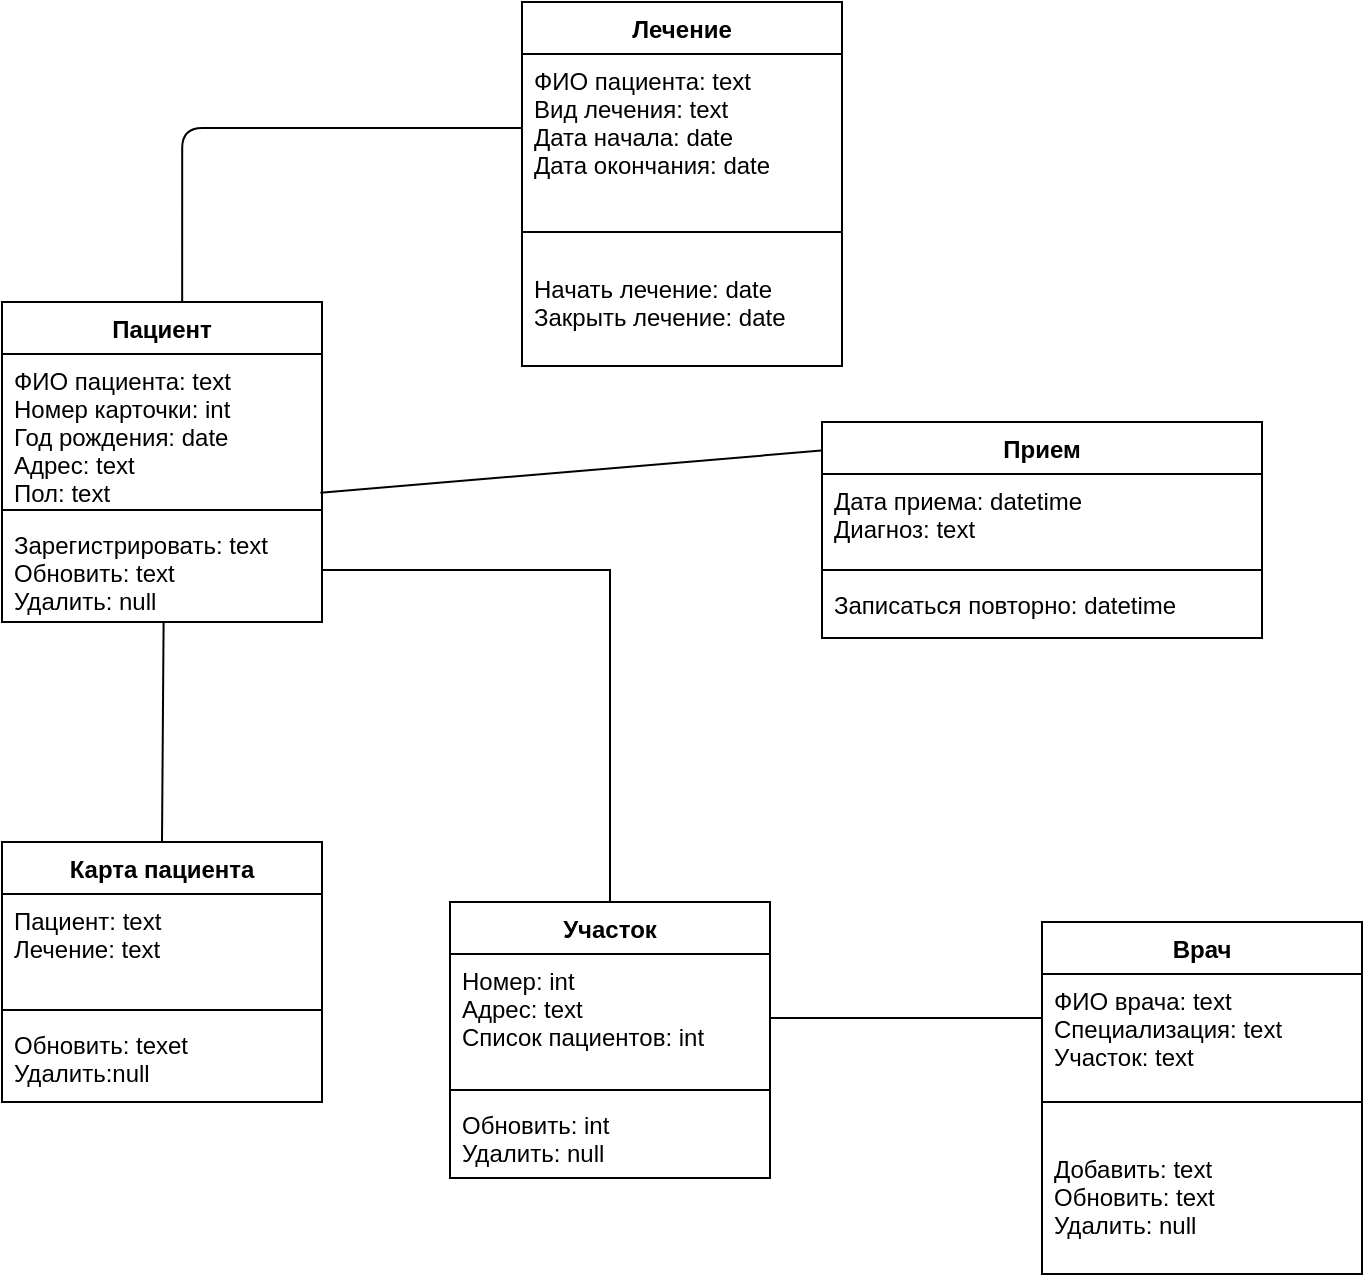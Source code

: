 <mxfile version="14.1.1" type="github">
  <diagram id="OhtHKVrL0nnKopMcmY72" name="Page-1">
    <mxGraphModel dx="748" dy="426" grid="1" gridSize="10" guides="1" tooltips="1" connect="1" arrows="1" fold="1" page="1" pageScale="1" pageWidth="827" pageHeight="1169" math="0" shadow="0">
      <root>
        <mxCell id="0" />
        <mxCell id="1" parent="0" />
        <mxCell id="2mTgwutv4SFY01zLwJAk-33" value="" style="endArrow=none;endFill=0;endSize=12;html=1;exitX=0.563;exitY=0;exitDx=0;exitDy=0;entryX=0;entryY=0.5;entryDx=0;entryDy=0;startArrow=none;startFill=0;sketch=0;edgeStyle=orthogonalEdgeStyle;exitPerimeter=0;" parent="1" source="2mTgwutv4SFY01zLwJAk-7" target="2mTgwutv4SFY01zLwJAk-22" edge="1">
          <mxGeometry width="160" relative="1" as="geometry">
            <mxPoint x="330" y="200" as="sourcePoint" />
            <mxPoint x="490" y="200" as="targetPoint" />
          </mxGeometry>
        </mxCell>
        <mxCell id="2mTgwutv4SFY01zLwJAk-39" value="" style="endArrow=none;endFill=0;endSize=12;html=1;exitX=0.5;exitY=0;exitDx=0;exitDy=0;entryX=0.505;entryY=1.004;entryDx=0;entryDy=0;entryPerimeter=0;" parent="1" source="2mTgwutv4SFY01zLwJAk-34" target="2mTgwutv4SFY01zLwJAk-10" edge="1">
          <mxGeometry width="160" relative="1" as="geometry">
            <mxPoint x="330" y="200" as="sourcePoint" />
            <mxPoint x="490" y="200" as="targetPoint" />
          </mxGeometry>
        </mxCell>
        <mxCell id="2mTgwutv4SFY01zLwJAk-50" value="" style="endArrow=none;endFill=0;endSize=12;html=1;entryX=0;entryY=0.5;entryDx=0;entryDy=0;exitX=1;exitY=0.5;exitDx=0;exitDy=0;" parent="1" source="TXsVOiQQEkHrG9GgxMM1-3" target="2mTgwutv4SFY01zLwJAk-45" edge="1">
          <mxGeometry width="160" relative="1" as="geometry">
            <mxPoint x="420" y="492" as="sourcePoint" />
            <mxPoint x="490" y="400" as="targetPoint" />
          </mxGeometry>
        </mxCell>
        <mxCell id="2mTgwutv4SFY01zLwJAk-34" value="Карта пациента" style="swimlane;fontStyle=1;align=center;verticalAlign=top;childLayout=stackLayout;horizontal=1;startSize=26;horizontalStack=0;resizeParent=1;resizeParentMax=0;resizeLast=0;collapsible=1;marginBottom=0;" parent="1" vertex="1">
          <mxGeometry x="30" y="440" width="160" height="130" as="geometry" />
        </mxCell>
        <mxCell id="2mTgwutv4SFY01zLwJAk-35" value="Пациент: text&#xa;Лечение: text" style="text;strokeColor=none;fillColor=none;align=left;verticalAlign=top;spacingLeft=4;spacingRight=4;overflow=hidden;rotatable=0;points=[[0,0.5],[1,0.5]];portConstraint=eastwest;" parent="2mTgwutv4SFY01zLwJAk-34" vertex="1">
          <mxGeometry y="26" width="160" height="54" as="geometry" />
        </mxCell>
        <mxCell id="2mTgwutv4SFY01zLwJAk-36" value="" style="line;strokeWidth=1;fillColor=none;align=left;verticalAlign=middle;spacingTop=-1;spacingLeft=3;spacingRight=3;rotatable=0;labelPosition=right;points=[];portConstraint=eastwest;" parent="2mTgwutv4SFY01zLwJAk-34" vertex="1">
          <mxGeometry y="80" width="160" height="8" as="geometry" />
        </mxCell>
        <mxCell id="2mTgwutv4SFY01zLwJAk-37" value="Обновить: texet&#xa;Удалить:null" style="text;strokeColor=none;fillColor=none;align=left;verticalAlign=top;spacingLeft=4;spacingRight=4;overflow=hidden;rotatable=0;points=[[0,0.5],[1,0.5]];portConstraint=eastwest;" parent="2mTgwutv4SFY01zLwJAk-34" vertex="1">
          <mxGeometry y="88" width="160" height="42" as="geometry" />
        </mxCell>
        <mxCell id="2mTgwutv4SFY01zLwJAk-7" value="Пациент" style="swimlane;fontStyle=1;align=center;verticalAlign=top;childLayout=stackLayout;horizontal=1;startSize=26;horizontalStack=0;resizeParent=1;resizeParentMax=0;resizeLast=0;collapsible=1;marginBottom=0;" parent="1" vertex="1">
          <mxGeometry x="30" y="170" width="160" height="160" as="geometry" />
        </mxCell>
        <mxCell id="2mTgwutv4SFY01zLwJAk-8" value="ФИО пациента: text&#xa;Номер карточки: int&#xa;Год рождения: date&#xa;Адрес: text&#xa;Пол: text&#xa;" style="text;strokeColor=none;fillColor=none;align=left;verticalAlign=top;spacingLeft=4;spacingRight=4;overflow=hidden;rotatable=0;points=[[0,0.5],[1,0.5]];portConstraint=eastwest;" parent="2mTgwutv4SFY01zLwJAk-7" vertex="1">
          <mxGeometry y="26" width="160" height="74" as="geometry" />
        </mxCell>
        <mxCell id="2mTgwutv4SFY01zLwJAk-9" value="" style="line;strokeWidth=1;fillColor=none;align=left;verticalAlign=middle;spacingTop=-1;spacingLeft=3;spacingRight=3;rotatable=0;labelPosition=right;points=[];portConstraint=eastwest;" parent="2mTgwutv4SFY01zLwJAk-7" vertex="1">
          <mxGeometry y="100" width="160" height="8" as="geometry" />
        </mxCell>
        <mxCell id="2mTgwutv4SFY01zLwJAk-10" value="Зарегистрировать: text&#xa;Обновить: text&#xa;Удалить: null" style="text;strokeColor=none;fillColor=none;align=left;verticalAlign=top;spacingLeft=4;spacingRight=4;overflow=hidden;rotatable=0;points=[[0,0.5],[1,0.5]];portConstraint=eastwest;" parent="2mTgwutv4SFY01zLwJAk-7" vertex="1">
          <mxGeometry y="108" width="160" height="52" as="geometry" />
        </mxCell>
        <mxCell id="2mTgwutv4SFY01zLwJAk-51" style="edgeStyle=orthogonalEdgeStyle;rounded=0;sketch=0;orthogonalLoop=1;jettySize=auto;html=1;entryX=1;entryY=0.5;entryDx=0;entryDy=0;startArrow=none;startFill=0;endArrow=none;endFill=0;" parent="1" source="TXsVOiQQEkHrG9GgxMM1-2" target="2mTgwutv4SFY01zLwJAk-10" edge="1">
          <mxGeometry relative="1" as="geometry">
            <mxPoint x="315" y="453" as="sourcePoint" />
          </mxGeometry>
        </mxCell>
        <mxCell id="2mTgwutv4SFY01zLwJAk-66" value="" style="endArrow=none;endFill=0;endSize=12;html=1;exitX=0.995;exitY=0.938;exitDx=0;exitDy=0;exitPerimeter=0;entryX=0.005;entryY=0.131;entryDx=0;entryDy=0;entryPerimeter=0;" parent="1" source="2mTgwutv4SFY01zLwJAk-8" target="2mTgwutv4SFY01zLwJAk-61" edge="1">
          <mxGeometry width="160" relative="1" as="geometry">
            <mxPoint x="330" y="400" as="sourcePoint" />
            <mxPoint x="490" y="400" as="targetPoint" />
          </mxGeometry>
        </mxCell>
        <mxCell id="2mTgwutv4SFY01zLwJAk-21" value="Лечение" style="swimlane;fontStyle=1;align=center;verticalAlign=top;childLayout=stackLayout;horizontal=1;startSize=26;horizontalStack=0;resizeParent=1;resizeParentMax=0;resizeLast=0;collapsible=1;marginBottom=0;" parent="1" vertex="1">
          <mxGeometry x="290" y="20" width="160" height="182" as="geometry" />
        </mxCell>
        <mxCell id="2mTgwutv4SFY01zLwJAk-22" value="ФИО пациента: text&#xa;Вид лечения: text&#xa;Дата начала: date&#xa;Дата окончания: date" style="text;strokeColor=none;fillColor=none;align=left;verticalAlign=top;spacingLeft=4;spacingRight=4;overflow=hidden;rotatable=0;points=[[0,0.5],[1,0.5]];portConstraint=eastwest;" parent="2mTgwutv4SFY01zLwJAk-21" vertex="1">
          <mxGeometry y="26" width="160" height="74" as="geometry" />
        </mxCell>
        <mxCell id="2mTgwutv4SFY01zLwJAk-23" value="" style="line;strokeWidth=1;fillColor=none;align=left;verticalAlign=middle;spacingTop=-1;spacingLeft=3;spacingRight=3;rotatable=0;labelPosition=right;points=[];portConstraint=eastwest;" parent="2mTgwutv4SFY01zLwJAk-21" vertex="1">
          <mxGeometry y="100" width="160" height="30" as="geometry" />
        </mxCell>
        <mxCell id="2mTgwutv4SFY01zLwJAk-24" value="Начать лечение: date&#xa;Закрыть лечение: date" style="text;strokeColor=none;fillColor=none;align=left;verticalAlign=top;spacingLeft=4;spacingRight=4;overflow=hidden;rotatable=0;points=[[0,0.5],[1,0.5]];portConstraint=eastwest;" parent="2mTgwutv4SFY01zLwJAk-21" vertex="1">
          <mxGeometry y="130" width="160" height="52" as="geometry" />
        </mxCell>
        <mxCell id="2mTgwutv4SFY01zLwJAk-61" value="Прием" style="swimlane;fontStyle=1;align=center;verticalAlign=top;childLayout=stackLayout;horizontal=1;startSize=26;horizontalStack=0;resizeParent=1;resizeParentMax=0;resizeLast=0;collapsible=1;marginBottom=0;" parent="1" vertex="1">
          <mxGeometry x="440" y="230" width="220" height="108" as="geometry" />
        </mxCell>
        <mxCell id="2mTgwutv4SFY01zLwJAk-62" value="Дата приема: datetime&#xa;Диагноз: text&#xa;" style="text;strokeColor=none;fillColor=none;align=left;verticalAlign=top;spacingLeft=4;spacingRight=4;overflow=hidden;rotatable=0;points=[[0,0.5],[1,0.5]];portConstraint=eastwest;" parent="2mTgwutv4SFY01zLwJAk-61" vertex="1">
          <mxGeometry y="26" width="220" height="44" as="geometry" />
        </mxCell>
        <mxCell id="2mTgwutv4SFY01zLwJAk-63" value="" style="line;strokeWidth=1;fillColor=none;align=left;verticalAlign=middle;spacingTop=-1;spacingLeft=3;spacingRight=3;rotatable=0;labelPosition=right;points=[];portConstraint=eastwest;" parent="2mTgwutv4SFY01zLwJAk-61" vertex="1">
          <mxGeometry y="70" width="220" height="8" as="geometry" />
        </mxCell>
        <mxCell id="2mTgwutv4SFY01zLwJAk-64" value="Записаться повторно: datetime" style="text;strokeColor=none;fillColor=none;align=left;verticalAlign=top;spacingLeft=4;spacingRight=4;overflow=hidden;rotatable=0;points=[[0,0.5],[1,0.5]];portConstraint=eastwest;" parent="2mTgwutv4SFY01zLwJAk-61" vertex="1">
          <mxGeometry y="78" width="220" height="30" as="geometry" />
        </mxCell>
        <mxCell id="2mTgwutv4SFY01zLwJAk-44" value="Врач" style="swimlane;fontStyle=1;align=center;verticalAlign=top;childLayout=stackLayout;horizontal=1;startSize=26;horizontalStack=0;resizeParent=1;resizeParentMax=0;resizeLast=0;collapsible=1;marginBottom=0;" parent="1" vertex="1">
          <mxGeometry x="550" y="480" width="160" height="176" as="geometry" />
        </mxCell>
        <mxCell id="2mTgwutv4SFY01zLwJAk-45" value="ФИО врача: text&#xa;Специализация: text&#xa;Участок: text" style="text;strokeColor=none;fillColor=none;align=left;verticalAlign=top;spacingLeft=4;spacingRight=4;overflow=hidden;rotatable=0;points=[[0,0.5],[1,0.5]];portConstraint=eastwest;" parent="2mTgwutv4SFY01zLwJAk-44" vertex="1">
          <mxGeometry y="26" width="160" height="44" as="geometry" />
        </mxCell>
        <mxCell id="2mTgwutv4SFY01zLwJAk-46" value="" style="line;strokeWidth=1;fillColor=none;align=left;verticalAlign=middle;spacingTop=-1;spacingLeft=3;spacingRight=3;rotatable=0;labelPosition=right;points=[];portConstraint=eastwest;" parent="2mTgwutv4SFY01zLwJAk-44" vertex="1">
          <mxGeometry y="70" width="160" height="40" as="geometry" />
        </mxCell>
        <mxCell id="2mTgwutv4SFY01zLwJAk-47" value="Добавить: text&#xa;Обновить: text&#xa;Удалить: null" style="text;strokeColor=none;fillColor=none;align=left;verticalAlign=top;spacingLeft=4;spacingRight=4;overflow=hidden;rotatable=0;points=[[0,0.5],[1,0.5]];portConstraint=eastwest;" parent="2mTgwutv4SFY01zLwJAk-44" vertex="1">
          <mxGeometry y="110" width="160" height="66" as="geometry" />
        </mxCell>
        <mxCell id="TXsVOiQQEkHrG9GgxMM1-2" value="Участок" style="swimlane;fontStyle=1;align=center;verticalAlign=top;childLayout=stackLayout;horizontal=1;startSize=26;horizontalStack=0;resizeParent=1;resizeParentMax=0;resizeLast=0;collapsible=1;marginBottom=0;" parent="1" vertex="1">
          <mxGeometry x="254" y="470" width="160" height="138" as="geometry" />
        </mxCell>
        <mxCell id="TXsVOiQQEkHrG9GgxMM1-3" value="Номер: int&#xa;Адрес: text&#xa;Список пациентов: int" style="text;strokeColor=none;fillColor=none;align=left;verticalAlign=top;spacingLeft=4;spacingRight=4;overflow=hidden;rotatable=0;points=[[0,0.5],[1,0.5]];portConstraint=eastwest;" parent="TXsVOiQQEkHrG9GgxMM1-2" vertex="1">
          <mxGeometry y="26" width="160" height="64" as="geometry" />
        </mxCell>
        <mxCell id="TXsVOiQQEkHrG9GgxMM1-4" value="" style="line;strokeWidth=1;fillColor=none;align=left;verticalAlign=middle;spacingTop=-1;spacingLeft=3;spacingRight=3;rotatable=0;labelPosition=right;points=[];portConstraint=eastwest;" parent="TXsVOiQQEkHrG9GgxMM1-2" vertex="1">
          <mxGeometry y="90" width="160" height="8" as="geometry" />
        </mxCell>
        <mxCell id="TXsVOiQQEkHrG9GgxMM1-5" value="Обновить: int&#xa;Удалить: null" style="text;strokeColor=none;fillColor=none;align=left;verticalAlign=top;spacingLeft=4;spacingRight=4;overflow=hidden;rotatable=0;points=[[0,0.5],[1,0.5]];portConstraint=eastwest;" parent="TXsVOiQQEkHrG9GgxMM1-2" vertex="1">
          <mxGeometry y="98" width="160" height="40" as="geometry" />
        </mxCell>
      </root>
    </mxGraphModel>
  </diagram>
</mxfile>
